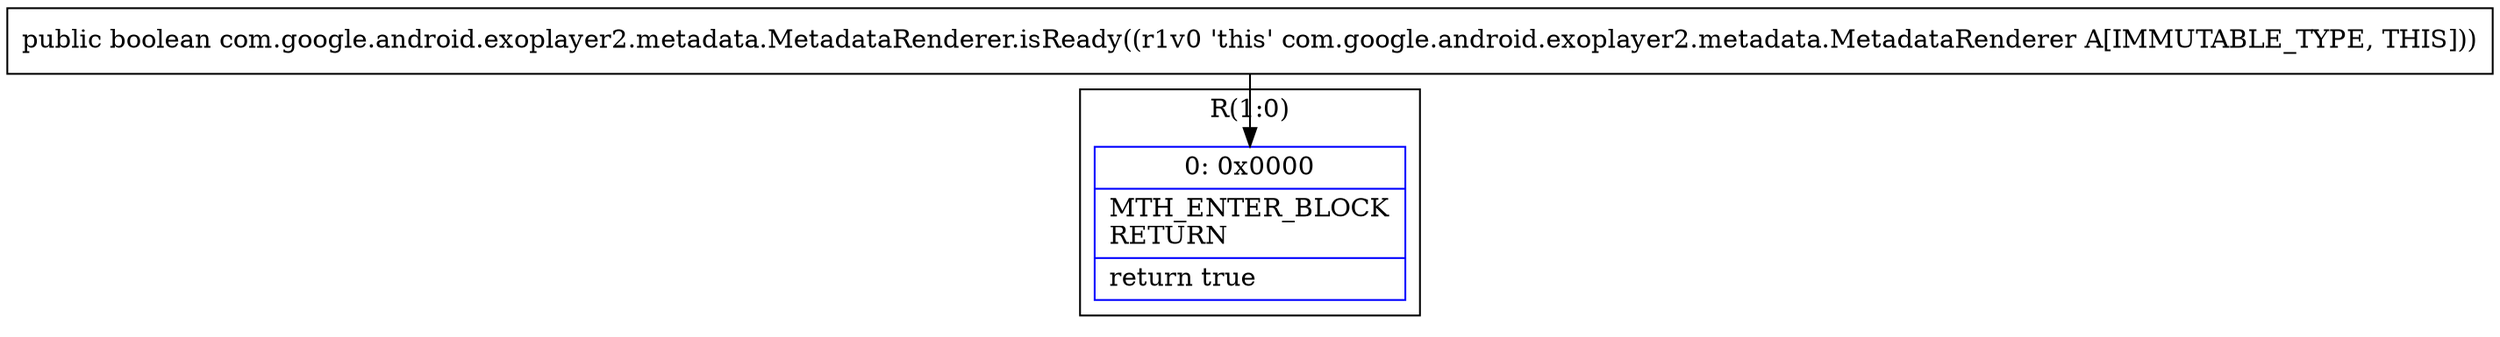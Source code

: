 digraph "CFG forcom.google.android.exoplayer2.metadata.MetadataRenderer.isReady()Z" {
subgraph cluster_Region_1708631714 {
label = "R(1:0)";
node [shape=record,color=blue];
Node_0 [shape=record,label="{0\:\ 0x0000|MTH_ENTER_BLOCK\lRETURN\l|return true\l}"];
}
MethodNode[shape=record,label="{public boolean com.google.android.exoplayer2.metadata.MetadataRenderer.isReady((r1v0 'this' com.google.android.exoplayer2.metadata.MetadataRenderer A[IMMUTABLE_TYPE, THIS])) }"];
MethodNode -> Node_0;
}

